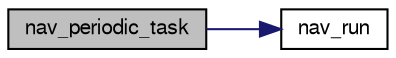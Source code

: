 digraph "nav_periodic_task"
{
  edge [fontname="FreeSans",fontsize="10",labelfontname="FreeSans",labelfontsize="10"];
  node [fontname="FreeSans",fontsize="10",shape=record];
  rankdir="LR";
  Node1 [label="nav_periodic_task",height=0.2,width=0.4,color="black", fillcolor="grey75", style="filled", fontcolor="black"];
  Node1 -> Node2 [color="midnightblue",fontsize="10",style="solid",fontname="FreeSans"];
  Node2 [label="nav_run",height=0.2,width=0.4,color="black", fillcolor="white", style="filled",URL="$rotorcraft_2navigation_8c.html#a4722a6d624ce0bb547c43724e2bb9f71"];
}
